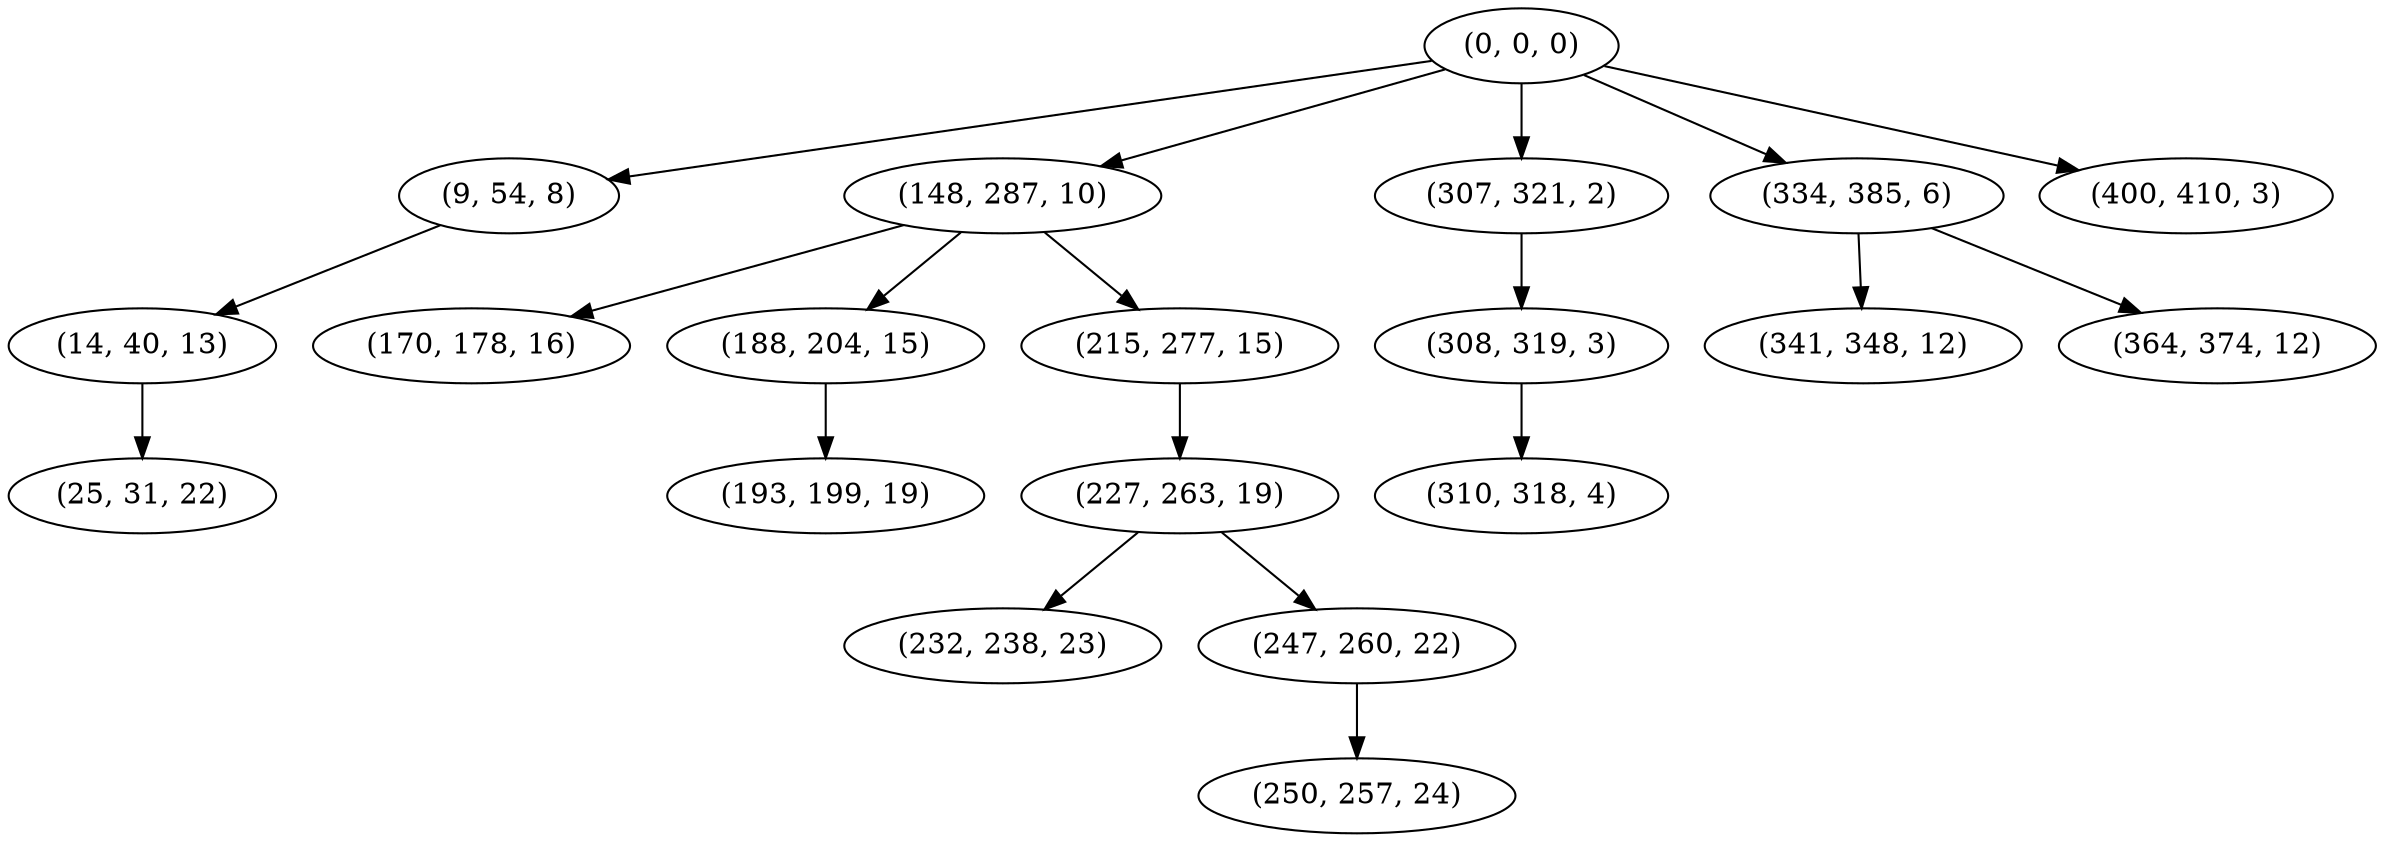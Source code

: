 digraph tree {
    "(0, 0, 0)";
    "(9, 54, 8)";
    "(14, 40, 13)";
    "(25, 31, 22)";
    "(148, 287, 10)";
    "(170, 178, 16)";
    "(188, 204, 15)";
    "(193, 199, 19)";
    "(215, 277, 15)";
    "(227, 263, 19)";
    "(232, 238, 23)";
    "(247, 260, 22)";
    "(250, 257, 24)";
    "(307, 321, 2)";
    "(308, 319, 3)";
    "(310, 318, 4)";
    "(334, 385, 6)";
    "(341, 348, 12)";
    "(364, 374, 12)";
    "(400, 410, 3)";
    "(0, 0, 0)" -> "(9, 54, 8)";
    "(0, 0, 0)" -> "(148, 287, 10)";
    "(0, 0, 0)" -> "(307, 321, 2)";
    "(0, 0, 0)" -> "(334, 385, 6)";
    "(0, 0, 0)" -> "(400, 410, 3)";
    "(9, 54, 8)" -> "(14, 40, 13)";
    "(14, 40, 13)" -> "(25, 31, 22)";
    "(148, 287, 10)" -> "(170, 178, 16)";
    "(148, 287, 10)" -> "(188, 204, 15)";
    "(148, 287, 10)" -> "(215, 277, 15)";
    "(188, 204, 15)" -> "(193, 199, 19)";
    "(215, 277, 15)" -> "(227, 263, 19)";
    "(227, 263, 19)" -> "(232, 238, 23)";
    "(227, 263, 19)" -> "(247, 260, 22)";
    "(247, 260, 22)" -> "(250, 257, 24)";
    "(307, 321, 2)" -> "(308, 319, 3)";
    "(308, 319, 3)" -> "(310, 318, 4)";
    "(334, 385, 6)" -> "(341, 348, 12)";
    "(334, 385, 6)" -> "(364, 374, 12)";
}
